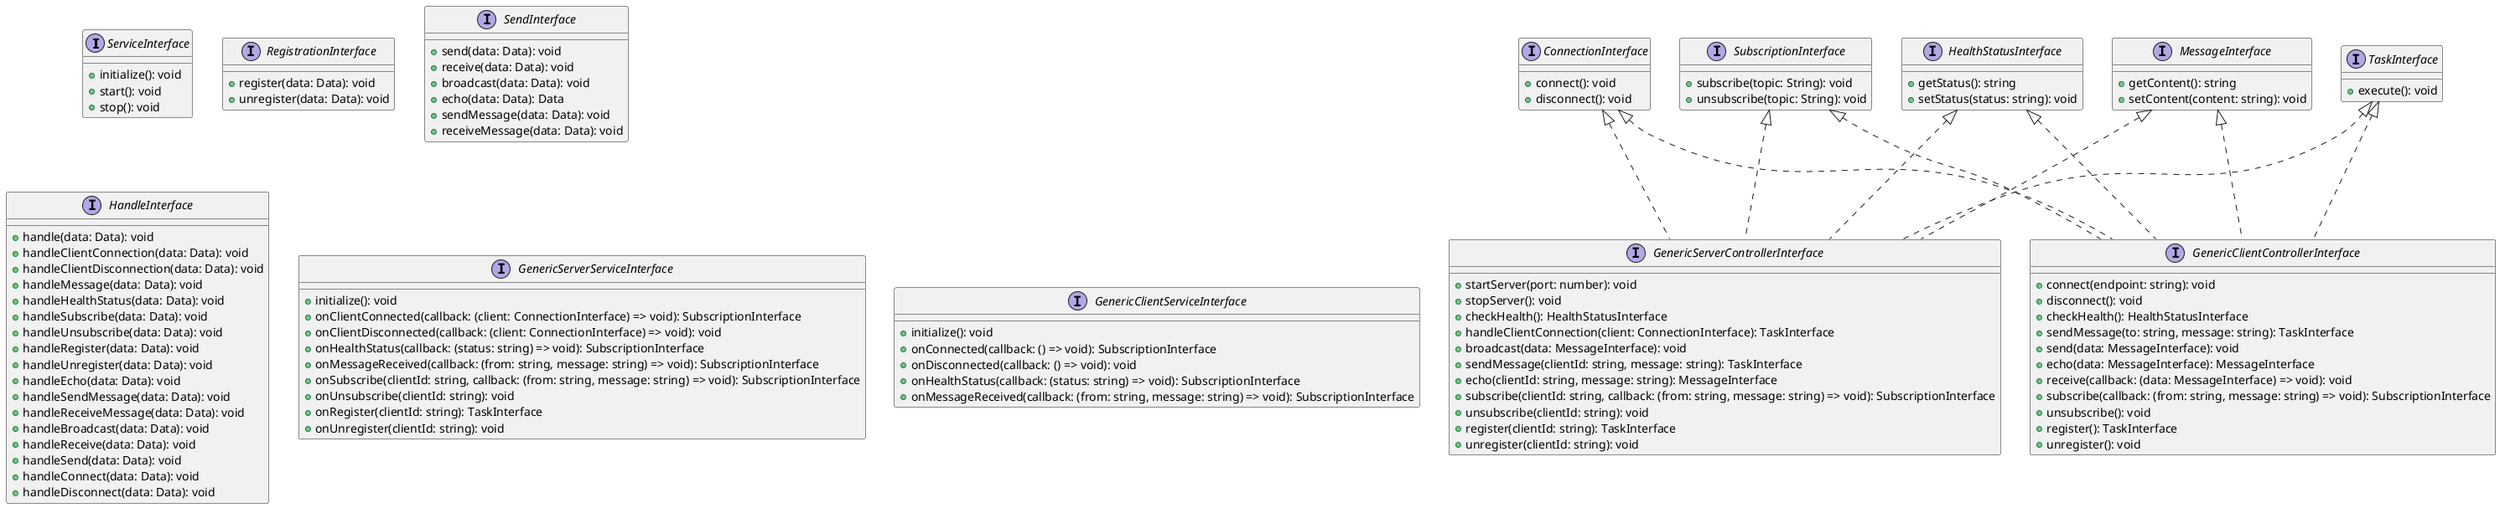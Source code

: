 @startuml

' Common interfaces

interface ServiceInterface {
    +initialize(): void
    +start(): void
    +stop(): void
}

interface ConnectionInterface {
    +connect(): void
    +disconnect(): void
}

interface SubscriptionInterface {
    +subscribe(topic: String): void
    +unsubscribe(topic: String): void
}

interface RegistrationInterface {
    +register(data: Data): void
    +unregister(data: Data): void
}

interface SendInterface {
    +send(data: Data): void
    +receive(data: Data): void
    +broadcast(data: Data): void
    +echo(data: Data): Data
    +sendMessage(data: Data): void
    +receiveMessage(data: Data): void
}

interface HandleInterface {
    +handle(data: Data): void
    +handleClientConnection(data: Data): void
    +handleClientDisconnection(data: Data): void
    +handleMessage(data: Data): void
    +handleHealthStatus(data: Data): void
    +handleSubscribe(data: Data): void
    +handleUnsubscribe(data: Data): void
    +handleRegister(data: Data): void
    +handleUnregister(data: Data): void
    +handleEcho(data: Data): void
    +handleSendMessage(data: Data): void
    +handleReceiveMessage(data: Data): void
    +handleBroadcast(data: Data): void
    +handleReceive(data: Data): void
    +handleSend(data: Data): void
    +handleConnect(data: Data): void
    +handleDisconnect(data: Data): void
}

interface TaskInterface {
    +execute(): void
}

interface HealthStatusInterface {
    +getStatus(): string
    +setStatus(status: string): void
}

interface MessageInterface {
    +getContent(): string
    +setContent(content: string): void
}

' Server interfaces

interface GenericServerControllerInterface {
    +startServer(port: number): void
    +stopServer(): void
    +checkHealth(): HealthStatusInterface
    +handleClientConnection(client: ConnectionInterface): TaskInterface
    +broadcast(data: MessageInterface): void
    +sendMessage(clientId: string, message: string): TaskInterface
    +echo(clientId: string, message: string): MessageInterface
    +subscribe(clientId: string, callback: (from: string, message: string) => void): SubscriptionInterface
    +unsubscribe(clientId: string): void
    +register(clientId: string): TaskInterface
    +unregister(clientId: string): void
}

interface GenericServerServiceInterface {
    +initialize(): void
    +onClientConnected(callback: (client: ConnectionInterface) => void): SubscriptionInterface
    +onClientDisconnected(callback: (client: ConnectionInterface) => void): void
    +onHealthStatus(callback: (status: string) => void): SubscriptionInterface
    +onMessageReceived(callback: (from: string, message: string) => void): SubscriptionInterface
    +onSubscribe(clientId: string, callback: (from: string, message: string) => void): SubscriptionInterface
    +onUnsubscribe(clientId: string): void
    +onRegister(clientId: string): TaskInterface
    +onUnregister(clientId: string): void
}

' Client interfaces

interface GenericClientControllerInterface {
    +connect(endpoint: string): void
    +disconnect(): void
    +checkHealth(): HealthStatusInterface
    +sendMessage(to: string, message: string): TaskInterface
    +send(data: MessageInterface): void
    +echo(data: MessageInterface): MessageInterface
    +receive(callback: (data: MessageInterface) => void): void
    +subscribe(callback: (from: string, message: string) => void): SubscriptionInterface
    +unsubscribe(): void
    +register(): TaskInterface
    +unregister(): void
}

interface GenericClientServiceInterface {
    +initialize(): void
    +onConnected(callback: () => void): SubscriptionInterface
    +onDisconnected(callback: () => void): void
    +onHealthStatus(callback: (status: string) => void): SubscriptionInterface
    +onMessageReceived(callback: (from: string, message: string) => void): SubscriptionInterface
}

ConnectionInterface <|.. GenericServerControllerInterface
ConnectionInterface <|.. GenericClientControllerInterface

TaskInterface <|.. GenericServerControllerInterface
TaskInterface <|.. GenericClientControllerInterface

HealthStatusInterface <|.. GenericServerControllerInterface
HealthStatusInterface <|.. GenericClientControllerInterface

MessageInterface <|.. GenericServerControllerInterface
MessageInterface <|.. GenericClientControllerInterface

SubscriptionInterface <|.. GenericServerControllerInterface
SubscriptionInterface <|.. GenericClientControllerInterface

@enduml